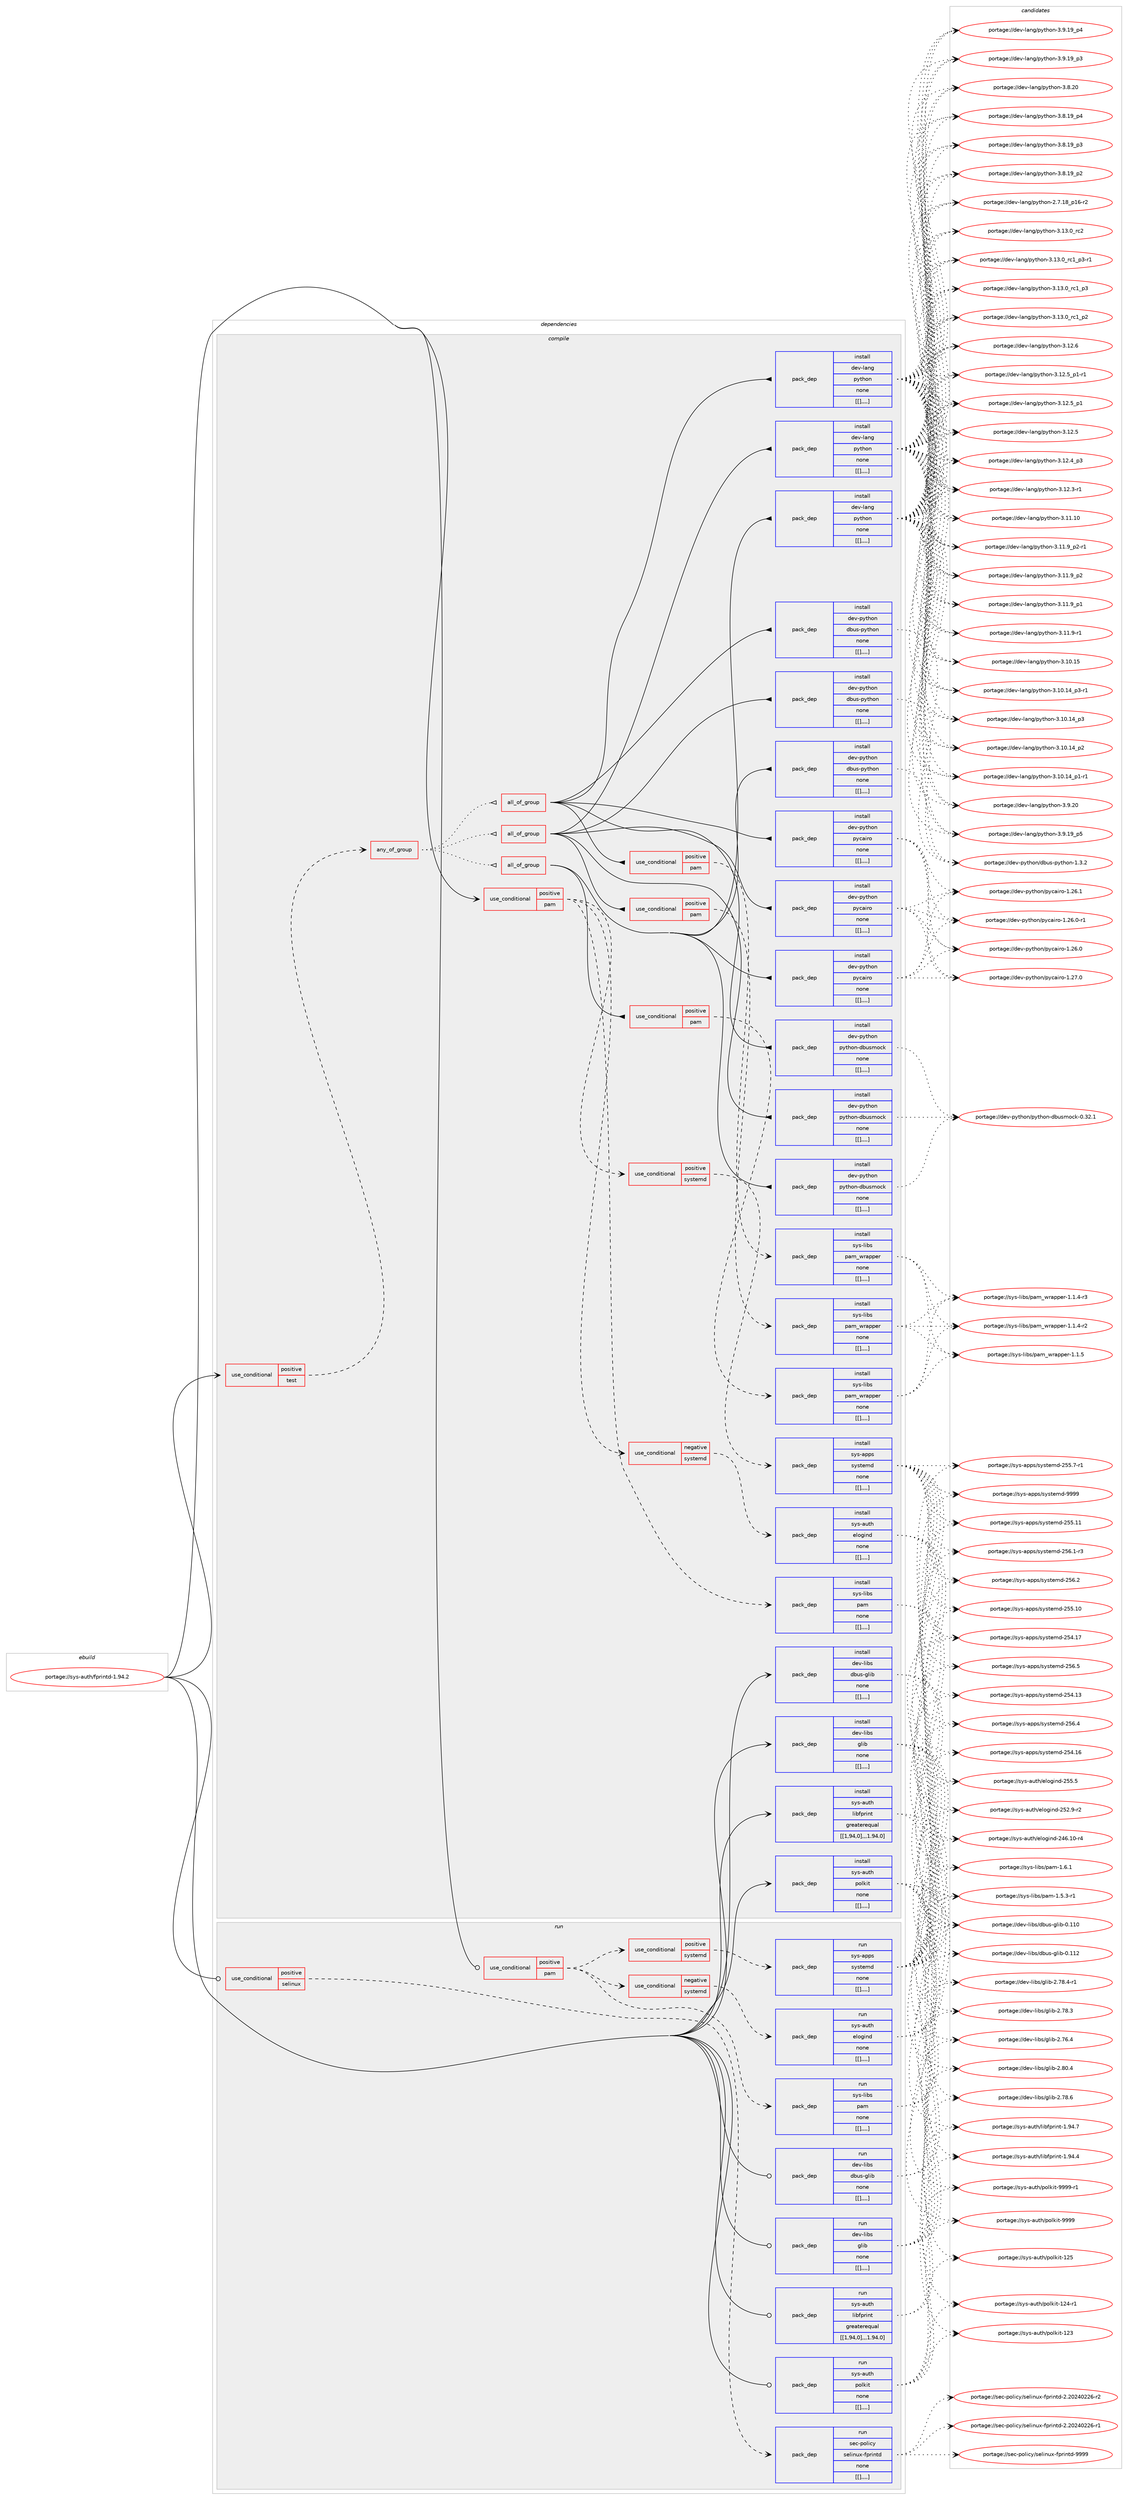 digraph prolog {

# *************
# Graph options
# *************

newrank=true;
concentrate=true;
compound=true;
graph [rankdir=LR,fontname=Helvetica,fontsize=10,ranksep=1.5];#, ranksep=2.5, nodesep=0.2];
edge  [arrowhead=vee];
node  [fontname=Helvetica,fontsize=10];

# **********
# The ebuild
# **********

subgraph cluster_leftcol {
color=gray;
label=<<i>ebuild</i>>;
id [label="portage://sys-auth/fprintd-1.94.2", color=red, width=4, href="../sys-auth/fprintd-1.94.2.svg"];
}

# ****************
# The dependencies
# ****************

subgraph cluster_midcol {
color=gray;
label=<<i>dependencies</i>>;
subgraph cluster_compile {
fillcolor="#eeeeee";
style=filled;
label=<<i>compile</i>>;
subgraph cond117378 {
dependency443445 [label=<<TABLE BORDER="0" CELLBORDER="1" CELLSPACING="0" CELLPADDING="4"><TR><TD ROWSPAN="3" CELLPADDING="10">use_conditional</TD></TR><TR><TD>positive</TD></TR><TR><TD>pam</TD></TR></TABLE>>, shape=none, color=red];
subgraph pack323003 {
dependency443446 [label=<<TABLE BORDER="0" CELLBORDER="1" CELLSPACING="0" CELLPADDING="4" WIDTH="220"><TR><TD ROWSPAN="6" CELLPADDING="30">pack_dep</TD></TR><TR><TD WIDTH="110">install</TD></TR><TR><TD>sys-libs</TD></TR><TR><TD>pam</TD></TR><TR><TD>none</TD></TR><TR><TD>[[],,,,]</TD></TR></TABLE>>, shape=none, color=blue];
}
dependency443445:e -> dependency443446:w [weight=20,style="dashed",arrowhead="vee"];
subgraph cond117379 {
dependency443447 [label=<<TABLE BORDER="0" CELLBORDER="1" CELLSPACING="0" CELLPADDING="4"><TR><TD ROWSPAN="3" CELLPADDING="10">use_conditional</TD></TR><TR><TD>positive</TD></TR><TR><TD>systemd</TD></TR></TABLE>>, shape=none, color=red];
subgraph pack323004 {
dependency443448 [label=<<TABLE BORDER="0" CELLBORDER="1" CELLSPACING="0" CELLPADDING="4" WIDTH="220"><TR><TD ROWSPAN="6" CELLPADDING="30">pack_dep</TD></TR><TR><TD WIDTH="110">install</TD></TR><TR><TD>sys-apps</TD></TR><TR><TD>systemd</TD></TR><TR><TD>none</TD></TR><TR><TD>[[],,,,]</TD></TR></TABLE>>, shape=none, color=blue];
}
dependency443447:e -> dependency443448:w [weight=20,style="dashed",arrowhead="vee"];
}
dependency443445:e -> dependency443447:w [weight=20,style="dashed",arrowhead="vee"];
subgraph cond117380 {
dependency443449 [label=<<TABLE BORDER="0" CELLBORDER="1" CELLSPACING="0" CELLPADDING="4"><TR><TD ROWSPAN="3" CELLPADDING="10">use_conditional</TD></TR><TR><TD>negative</TD></TR><TR><TD>systemd</TD></TR></TABLE>>, shape=none, color=red];
subgraph pack323005 {
dependency443450 [label=<<TABLE BORDER="0" CELLBORDER="1" CELLSPACING="0" CELLPADDING="4" WIDTH="220"><TR><TD ROWSPAN="6" CELLPADDING="30">pack_dep</TD></TR><TR><TD WIDTH="110">install</TD></TR><TR><TD>sys-auth</TD></TR><TR><TD>elogind</TD></TR><TR><TD>none</TD></TR><TR><TD>[[],,,,]</TD></TR></TABLE>>, shape=none, color=blue];
}
dependency443449:e -> dependency443450:w [weight=20,style="dashed",arrowhead="vee"];
}
dependency443445:e -> dependency443449:w [weight=20,style="dashed",arrowhead="vee"];
}
id:e -> dependency443445:w [weight=20,style="solid",arrowhead="vee"];
subgraph cond117381 {
dependency443451 [label=<<TABLE BORDER="0" CELLBORDER="1" CELLSPACING="0" CELLPADDING="4"><TR><TD ROWSPAN="3" CELLPADDING="10">use_conditional</TD></TR><TR><TD>positive</TD></TR><TR><TD>test</TD></TR></TABLE>>, shape=none, color=red];
subgraph any2862 {
dependency443452 [label=<<TABLE BORDER="0" CELLBORDER="1" CELLSPACING="0" CELLPADDING="4"><TR><TD CELLPADDING="10">any_of_group</TD></TR></TABLE>>, shape=none, color=red];subgraph all205 {
dependency443453 [label=<<TABLE BORDER="0" CELLBORDER="1" CELLSPACING="0" CELLPADDING="4"><TR><TD CELLPADDING="10">all_of_group</TD></TR></TABLE>>, shape=none, color=red];subgraph pack323006 {
dependency443454 [label=<<TABLE BORDER="0" CELLBORDER="1" CELLSPACING="0" CELLPADDING="4" WIDTH="220"><TR><TD ROWSPAN="6" CELLPADDING="30">pack_dep</TD></TR><TR><TD WIDTH="110">install</TD></TR><TR><TD>dev-lang</TD></TR><TR><TD>python</TD></TR><TR><TD>none</TD></TR><TR><TD>[[],,,,]</TD></TR></TABLE>>, shape=none, color=blue];
}
dependency443453:e -> dependency443454:w [weight=20,style="solid",arrowhead="inv"];
subgraph pack323007 {
dependency443455 [label=<<TABLE BORDER="0" CELLBORDER="1" CELLSPACING="0" CELLPADDING="4" WIDTH="220"><TR><TD ROWSPAN="6" CELLPADDING="30">pack_dep</TD></TR><TR><TD WIDTH="110">install</TD></TR><TR><TD>dev-python</TD></TR><TR><TD>python-dbusmock</TD></TR><TR><TD>none</TD></TR><TR><TD>[[],,,,]</TD></TR></TABLE>>, shape=none, color=blue];
}
dependency443453:e -> dependency443455:w [weight=20,style="solid",arrowhead="inv"];
subgraph pack323008 {
dependency443456 [label=<<TABLE BORDER="0" CELLBORDER="1" CELLSPACING="0" CELLPADDING="4" WIDTH="220"><TR><TD ROWSPAN="6" CELLPADDING="30">pack_dep</TD></TR><TR><TD WIDTH="110">install</TD></TR><TR><TD>dev-python</TD></TR><TR><TD>dbus-python</TD></TR><TR><TD>none</TD></TR><TR><TD>[[],,,,]</TD></TR></TABLE>>, shape=none, color=blue];
}
dependency443453:e -> dependency443456:w [weight=20,style="solid",arrowhead="inv"];
subgraph pack323009 {
dependency443457 [label=<<TABLE BORDER="0" CELLBORDER="1" CELLSPACING="0" CELLPADDING="4" WIDTH="220"><TR><TD ROWSPAN="6" CELLPADDING="30">pack_dep</TD></TR><TR><TD WIDTH="110">install</TD></TR><TR><TD>dev-python</TD></TR><TR><TD>pycairo</TD></TR><TR><TD>none</TD></TR><TR><TD>[[],,,,]</TD></TR></TABLE>>, shape=none, color=blue];
}
dependency443453:e -> dependency443457:w [weight=20,style="solid",arrowhead="inv"];
subgraph cond117382 {
dependency443458 [label=<<TABLE BORDER="0" CELLBORDER="1" CELLSPACING="0" CELLPADDING="4"><TR><TD ROWSPAN="3" CELLPADDING="10">use_conditional</TD></TR><TR><TD>positive</TD></TR><TR><TD>pam</TD></TR></TABLE>>, shape=none, color=red];
subgraph pack323010 {
dependency443459 [label=<<TABLE BORDER="0" CELLBORDER="1" CELLSPACING="0" CELLPADDING="4" WIDTH="220"><TR><TD ROWSPAN="6" CELLPADDING="30">pack_dep</TD></TR><TR><TD WIDTH="110">install</TD></TR><TR><TD>sys-libs</TD></TR><TR><TD>pam_wrapper</TD></TR><TR><TD>none</TD></TR><TR><TD>[[],,,,]</TD></TR></TABLE>>, shape=none, color=blue];
}
dependency443458:e -> dependency443459:w [weight=20,style="dashed",arrowhead="vee"];
}
dependency443453:e -> dependency443458:w [weight=20,style="solid",arrowhead="inv"];
}
dependency443452:e -> dependency443453:w [weight=20,style="dotted",arrowhead="oinv"];
subgraph all206 {
dependency443460 [label=<<TABLE BORDER="0" CELLBORDER="1" CELLSPACING="0" CELLPADDING="4"><TR><TD CELLPADDING="10">all_of_group</TD></TR></TABLE>>, shape=none, color=red];subgraph pack323011 {
dependency443461 [label=<<TABLE BORDER="0" CELLBORDER="1" CELLSPACING="0" CELLPADDING="4" WIDTH="220"><TR><TD ROWSPAN="6" CELLPADDING="30">pack_dep</TD></TR><TR><TD WIDTH="110">install</TD></TR><TR><TD>dev-lang</TD></TR><TR><TD>python</TD></TR><TR><TD>none</TD></TR><TR><TD>[[],,,,]</TD></TR></TABLE>>, shape=none, color=blue];
}
dependency443460:e -> dependency443461:w [weight=20,style="solid",arrowhead="inv"];
subgraph pack323012 {
dependency443462 [label=<<TABLE BORDER="0" CELLBORDER="1" CELLSPACING="0" CELLPADDING="4" WIDTH="220"><TR><TD ROWSPAN="6" CELLPADDING="30">pack_dep</TD></TR><TR><TD WIDTH="110">install</TD></TR><TR><TD>dev-python</TD></TR><TR><TD>python-dbusmock</TD></TR><TR><TD>none</TD></TR><TR><TD>[[],,,,]</TD></TR></TABLE>>, shape=none, color=blue];
}
dependency443460:e -> dependency443462:w [weight=20,style="solid",arrowhead="inv"];
subgraph pack323013 {
dependency443463 [label=<<TABLE BORDER="0" CELLBORDER="1" CELLSPACING="0" CELLPADDING="4" WIDTH="220"><TR><TD ROWSPAN="6" CELLPADDING="30">pack_dep</TD></TR><TR><TD WIDTH="110">install</TD></TR><TR><TD>dev-python</TD></TR><TR><TD>dbus-python</TD></TR><TR><TD>none</TD></TR><TR><TD>[[],,,,]</TD></TR></TABLE>>, shape=none, color=blue];
}
dependency443460:e -> dependency443463:w [weight=20,style="solid",arrowhead="inv"];
subgraph pack323014 {
dependency443464 [label=<<TABLE BORDER="0" CELLBORDER="1" CELLSPACING="0" CELLPADDING="4" WIDTH="220"><TR><TD ROWSPAN="6" CELLPADDING="30">pack_dep</TD></TR><TR><TD WIDTH="110">install</TD></TR><TR><TD>dev-python</TD></TR><TR><TD>pycairo</TD></TR><TR><TD>none</TD></TR><TR><TD>[[],,,,]</TD></TR></TABLE>>, shape=none, color=blue];
}
dependency443460:e -> dependency443464:w [weight=20,style="solid",arrowhead="inv"];
subgraph cond117383 {
dependency443465 [label=<<TABLE BORDER="0" CELLBORDER="1" CELLSPACING="0" CELLPADDING="4"><TR><TD ROWSPAN="3" CELLPADDING="10">use_conditional</TD></TR><TR><TD>positive</TD></TR><TR><TD>pam</TD></TR></TABLE>>, shape=none, color=red];
subgraph pack323015 {
dependency443466 [label=<<TABLE BORDER="0" CELLBORDER="1" CELLSPACING="0" CELLPADDING="4" WIDTH="220"><TR><TD ROWSPAN="6" CELLPADDING="30">pack_dep</TD></TR><TR><TD WIDTH="110">install</TD></TR><TR><TD>sys-libs</TD></TR><TR><TD>pam_wrapper</TD></TR><TR><TD>none</TD></TR><TR><TD>[[],,,,]</TD></TR></TABLE>>, shape=none, color=blue];
}
dependency443465:e -> dependency443466:w [weight=20,style="dashed",arrowhead="vee"];
}
dependency443460:e -> dependency443465:w [weight=20,style="solid",arrowhead="inv"];
}
dependency443452:e -> dependency443460:w [weight=20,style="dotted",arrowhead="oinv"];
subgraph all207 {
dependency443467 [label=<<TABLE BORDER="0" CELLBORDER="1" CELLSPACING="0" CELLPADDING="4"><TR><TD CELLPADDING="10">all_of_group</TD></TR></TABLE>>, shape=none, color=red];subgraph pack323016 {
dependency443468 [label=<<TABLE BORDER="0" CELLBORDER="1" CELLSPACING="0" CELLPADDING="4" WIDTH="220"><TR><TD ROWSPAN="6" CELLPADDING="30">pack_dep</TD></TR><TR><TD WIDTH="110">install</TD></TR><TR><TD>dev-lang</TD></TR><TR><TD>python</TD></TR><TR><TD>none</TD></TR><TR><TD>[[],,,,]</TD></TR></TABLE>>, shape=none, color=blue];
}
dependency443467:e -> dependency443468:w [weight=20,style="solid",arrowhead="inv"];
subgraph pack323017 {
dependency443469 [label=<<TABLE BORDER="0" CELLBORDER="1" CELLSPACING="0" CELLPADDING="4" WIDTH="220"><TR><TD ROWSPAN="6" CELLPADDING="30">pack_dep</TD></TR><TR><TD WIDTH="110">install</TD></TR><TR><TD>dev-python</TD></TR><TR><TD>python-dbusmock</TD></TR><TR><TD>none</TD></TR><TR><TD>[[],,,,]</TD></TR></TABLE>>, shape=none, color=blue];
}
dependency443467:e -> dependency443469:w [weight=20,style="solid",arrowhead="inv"];
subgraph pack323018 {
dependency443470 [label=<<TABLE BORDER="0" CELLBORDER="1" CELLSPACING="0" CELLPADDING="4" WIDTH="220"><TR><TD ROWSPAN="6" CELLPADDING="30">pack_dep</TD></TR><TR><TD WIDTH="110">install</TD></TR><TR><TD>dev-python</TD></TR><TR><TD>dbus-python</TD></TR><TR><TD>none</TD></TR><TR><TD>[[],,,,]</TD></TR></TABLE>>, shape=none, color=blue];
}
dependency443467:e -> dependency443470:w [weight=20,style="solid",arrowhead="inv"];
subgraph pack323019 {
dependency443471 [label=<<TABLE BORDER="0" CELLBORDER="1" CELLSPACING="0" CELLPADDING="4" WIDTH="220"><TR><TD ROWSPAN="6" CELLPADDING="30">pack_dep</TD></TR><TR><TD WIDTH="110">install</TD></TR><TR><TD>dev-python</TD></TR><TR><TD>pycairo</TD></TR><TR><TD>none</TD></TR><TR><TD>[[],,,,]</TD></TR></TABLE>>, shape=none, color=blue];
}
dependency443467:e -> dependency443471:w [weight=20,style="solid",arrowhead="inv"];
subgraph cond117384 {
dependency443472 [label=<<TABLE BORDER="0" CELLBORDER="1" CELLSPACING="0" CELLPADDING="4"><TR><TD ROWSPAN="3" CELLPADDING="10">use_conditional</TD></TR><TR><TD>positive</TD></TR><TR><TD>pam</TD></TR></TABLE>>, shape=none, color=red];
subgraph pack323020 {
dependency443473 [label=<<TABLE BORDER="0" CELLBORDER="1" CELLSPACING="0" CELLPADDING="4" WIDTH="220"><TR><TD ROWSPAN="6" CELLPADDING="30">pack_dep</TD></TR><TR><TD WIDTH="110">install</TD></TR><TR><TD>sys-libs</TD></TR><TR><TD>pam_wrapper</TD></TR><TR><TD>none</TD></TR><TR><TD>[[],,,,]</TD></TR></TABLE>>, shape=none, color=blue];
}
dependency443472:e -> dependency443473:w [weight=20,style="dashed",arrowhead="vee"];
}
dependency443467:e -> dependency443472:w [weight=20,style="solid",arrowhead="inv"];
}
dependency443452:e -> dependency443467:w [weight=20,style="dotted",arrowhead="oinv"];
}
dependency443451:e -> dependency443452:w [weight=20,style="dashed",arrowhead="vee"];
}
id:e -> dependency443451:w [weight=20,style="solid",arrowhead="vee"];
subgraph pack323021 {
dependency443474 [label=<<TABLE BORDER="0" CELLBORDER="1" CELLSPACING="0" CELLPADDING="4" WIDTH="220"><TR><TD ROWSPAN="6" CELLPADDING="30">pack_dep</TD></TR><TR><TD WIDTH="110">install</TD></TR><TR><TD>dev-libs</TD></TR><TR><TD>dbus-glib</TD></TR><TR><TD>none</TD></TR><TR><TD>[[],,,,]</TD></TR></TABLE>>, shape=none, color=blue];
}
id:e -> dependency443474:w [weight=20,style="solid",arrowhead="vee"];
subgraph pack323022 {
dependency443475 [label=<<TABLE BORDER="0" CELLBORDER="1" CELLSPACING="0" CELLPADDING="4" WIDTH="220"><TR><TD ROWSPAN="6" CELLPADDING="30">pack_dep</TD></TR><TR><TD WIDTH="110">install</TD></TR><TR><TD>dev-libs</TD></TR><TR><TD>glib</TD></TR><TR><TD>none</TD></TR><TR><TD>[[],,,,]</TD></TR></TABLE>>, shape=none, color=blue];
}
id:e -> dependency443475:w [weight=20,style="solid",arrowhead="vee"];
subgraph pack323023 {
dependency443476 [label=<<TABLE BORDER="0" CELLBORDER="1" CELLSPACING="0" CELLPADDING="4" WIDTH="220"><TR><TD ROWSPAN="6" CELLPADDING="30">pack_dep</TD></TR><TR><TD WIDTH="110">install</TD></TR><TR><TD>sys-auth</TD></TR><TR><TD>libfprint</TD></TR><TR><TD>greaterequal</TD></TR><TR><TD>[[1,94,0],,,1.94.0]</TD></TR></TABLE>>, shape=none, color=blue];
}
id:e -> dependency443476:w [weight=20,style="solid",arrowhead="vee"];
subgraph pack323024 {
dependency443477 [label=<<TABLE BORDER="0" CELLBORDER="1" CELLSPACING="0" CELLPADDING="4" WIDTH="220"><TR><TD ROWSPAN="6" CELLPADDING="30">pack_dep</TD></TR><TR><TD WIDTH="110">install</TD></TR><TR><TD>sys-auth</TD></TR><TR><TD>polkit</TD></TR><TR><TD>none</TD></TR><TR><TD>[[],,,,]</TD></TR></TABLE>>, shape=none, color=blue];
}
id:e -> dependency443477:w [weight=20,style="solid",arrowhead="vee"];
}
subgraph cluster_compileandrun {
fillcolor="#eeeeee";
style=filled;
label=<<i>compile and run</i>>;
}
subgraph cluster_run {
fillcolor="#eeeeee";
style=filled;
label=<<i>run</i>>;
subgraph cond117385 {
dependency443478 [label=<<TABLE BORDER="0" CELLBORDER="1" CELLSPACING="0" CELLPADDING="4"><TR><TD ROWSPAN="3" CELLPADDING="10">use_conditional</TD></TR><TR><TD>positive</TD></TR><TR><TD>pam</TD></TR></TABLE>>, shape=none, color=red];
subgraph pack323025 {
dependency443479 [label=<<TABLE BORDER="0" CELLBORDER="1" CELLSPACING="0" CELLPADDING="4" WIDTH="220"><TR><TD ROWSPAN="6" CELLPADDING="30">pack_dep</TD></TR><TR><TD WIDTH="110">run</TD></TR><TR><TD>sys-libs</TD></TR><TR><TD>pam</TD></TR><TR><TD>none</TD></TR><TR><TD>[[],,,,]</TD></TR></TABLE>>, shape=none, color=blue];
}
dependency443478:e -> dependency443479:w [weight=20,style="dashed",arrowhead="vee"];
subgraph cond117386 {
dependency443480 [label=<<TABLE BORDER="0" CELLBORDER="1" CELLSPACING="0" CELLPADDING="4"><TR><TD ROWSPAN="3" CELLPADDING="10">use_conditional</TD></TR><TR><TD>positive</TD></TR><TR><TD>systemd</TD></TR></TABLE>>, shape=none, color=red];
subgraph pack323026 {
dependency443481 [label=<<TABLE BORDER="0" CELLBORDER="1" CELLSPACING="0" CELLPADDING="4" WIDTH="220"><TR><TD ROWSPAN="6" CELLPADDING="30">pack_dep</TD></TR><TR><TD WIDTH="110">run</TD></TR><TR><TD>sys-apps</TD></TR><TR><TD>systemd</TD></TR><TR><TD>none</TD></TR><TR><TD>[[],,,,]</TD></TR></TABLE>>, shape=none, color=blue];
}
dependency443480:e -> dependency443481:w [weight=20,style="dashed",arrowhead="vee"];
}
dependency443478:e -> dependency443480:w [weight=20,style="dashed",arrowhead="vee"];
subgraph cond117387 {
dependency443482 [label=<<TABLE BORDER="0" CELLBORDER="1" CELLSPACING="0" CELLPADDING="4"><TR><TD ROWSPAN="3" CELLPADDING="10">use_conditional</TD></TR><TR><TD>negative</TD></TR><TR><TD>systemd</TD></TR></TABLE>>, shape=none, color=red];
subgraph pack323027 {
dependency443483 [label=<<TABLE BORDER="0" CELLBORDER="1" CELLSPACING="0" CELLPADDING="4" WIDTH="220"><TR><TD ROWSPAN="6" CELLPADDING="30">pack_dep</TD></TR><TR><TD WIDTH="110">run</TD></TR><TR><TD>sys-auth</TD></TR><TR><TD>elogind</TD></TR><TR><TD>none</TD></TR><TR><TD>[[],,,,]</TD></TR></TABLE>>, shape=none, color=blue];
}
dependency443482:e -> dependency443483:w [weight=20,style="dashed",arrowhead="vee"];
}
dependency443478:e -> dependency443482:w [weight=20,style="dashed",arrowhead="vee"];
}
id:e -> dependency443478:w [weight=20,style="solid",arrowhead="odot"];
subgraph cond117388 {
dependency443484 [label=<<TABLE BORDER="0" CELLBORDER="1" CELLSPACING="0" CELLPADDING="4"><TR><TD ROWSPAN="3" CELLPADDING="10">use_conditional</TD></TR><TR><TD>positive</TD></TR><TR><TD>selinux</TD></TR></TABLE>>, shape=none, color=red];
subgraph pack323028 {
dependency443485 [label=<<TABLE BORDER="0" CELLBORDER="1" CELLSPACING="0" CELLPADDING="4" WIDTH="220"><TR><TD ROWSPAN="6" CELLPADDING="30">pack_dep</TD></TR><TR><TD WIDTH="110">run</TD></TR><TR><TD>sec-policy</TD></TR><TR><TD>selinux-fprintd</TD></TR><TR><TD>none</TD></TR><TR><TD>[[],,,,]</TD></TR></TABLE>>, shape=none, color=blue];
}
dependency443484:e -> dependency443485:w [weight=20,style="dashed",arrowhead="vee"];
}
id:e -> dependency443484:w [weight=20,style="solid",arrowhead="odot"];
subgraph pack323029 {
dependency443486 [label=<<TABLE BORDER="0" CELLBORDER="1" CELLSPACING="0" CELLPADDING="4" WIDTH="220"><TR><TD ROWSPAN="6" CELLPADDING="30">pack_dep</TD></TR><TR><TD WIDTH="110">run</TD></TR><TR><TD>dev-libs</TD></TR><TR><TD>dbus-glib</TD></TR><TR><TD>none</TD></TR><TR><TD>[[],,,,]</TD></TR></TABLE>>, shape=none, color=blue];
}
id:e -> dependency443486:w [weight=20,style="solid",arrowhead="odot"];
subgraph pack323030 {
dependency443487 [label=<<TABLE BORDER="0" CELLBORDER="1" CELLSPACING="0" CELLPADDING="4" WIDTH="220"><TR><TD ROWSPAN="6" CELLPADDING="30">pack_dep</TD></TR><TR><TD WIDTH="110">run</TD></TR><TR><TD>dev-libs</TD></TR><TR><TD>glib</TD></TR><TR><TD>none</TD></TR><TR><TD>[[],,,,]</TD></TR></TABLE>>, shape=none, color=blue];
}
id:e -> dependency443487:w [weight=20,style="solid",arrowhead="odot"];
subgraph pack323031 {
dependency443488 [label=<<TABLE BORDER="0" CELLBORDER="1" CELLSPACING="0" CELLPADDING="4" WIDTH="220"><TR><TD ROWSPAN="6" CELLPADDING="30">pack_dep</TD></TR><TR><TD WIDTH="110">run</TD></TR><TR><TD>sys-auth</TD></TR><TR><TD>libfprint</TD></TR><TR><TD>greaterequal</TD></TR><TR><TD>[[1,94,0],,,1.94.0]</TD></TR></TABLE>>, shape=none, color=blue];
}
id:e -> dependency443488:w [weight=20,style="solid",arrowhead="odot"];
subgraph pack323032 {
dependency443489 [label=<<TABLE BORDER="0" CELLBORDER="1" CELLSPACING="0" CELLPADDING="4" WIDTH="220"><TR><TD ROWSPAN="6" CELLPADDING="30">pack_dep</TD></TR><TR><TD WIDTH="110">run</TD></TR><TR><TD>sys-auth</TD></TR><TR><TD>polkit</TD></TR><TR><TD>none</TD></TR><TR><TD>[[],,,,]</TD></TR></TABLE>>, shape=none, color=blue];
}
id:e -> dependency443489:w [weight=20,style="solid",arrowhead="odot"];
}
}

# **************
# The candidates
# **************

subgraph cluster_choices {
rank=same;
color=gray;
label=<<i>candidates</i>>;

subgraph choice323003 {
color=black;
nodesep=1;
choice11512111545108105981154711297109454946544649 [label="portage://sys-libs/pam-1.6.1", color=red, width=4,href="../sys-libs/pam-1.6.1.svg"];
choice115121115451081059811547112971094549465346514511449 [label="portage://sys-libs/pam-1.5.3-r1", color=red, width=4,href="../sys-libs/pam-1.5.3-r1.svg"];
dependency443446:e -> choice11512111545108105981154711297109454946544649:w [style=dotted,weight="100"];
dependency443446:e -> choice115121115451081059811547112971094549465346514511449:w [style=dotted,weight="100"];
}
subgraph choice323004 {
color=black;
nodesep=1;
choice1151211154597112112115471151211151161011091004557575757 [label="portage://sys-apps/systemd-9999", color=red, width=4,href="../sys-apps/systemd-9999.svg"];
choice115121115459711211211547115121115116101109100455053544653 [label="portage://sys-apps/systemd-256.5", color=red, width=4,href="../sys-apps/systemd-256.5.svg"];
choice115121115459711211211547115121115116101109100455053544652 [label="portage://sys-apps/systemd-256.4", color=red, width=4,href="../sys-apps/systemd-256.4.svg"];
choice115121115459711211211547115121115116101109100455053544650 [label="portage://sys-apps/systemd-256.2", color=red, width=4,href="../sys-apps/systemd-256.2.svg"];
choice1151211154597112112115471151211151161011091004550535446494511451 [label="portage://sys-apps/systemd-256.1-r3", color=red, width=4,href="../sys-apps/systemd-256.1-r3.svg"];
choice11512111545971121121154711512111511610110910045505353464949 [label="portage://sys-apps/systemd-255.11", color=red, width=4,href="../sys-apps/systemd-255.11.svg"];
choice11512111545971121121154711512111511610110910045505353464948 [label="portage://sys-apps/systemd-255.10", color=red, width=4,href="../sys-apps/systemd-255.10.svg"];
choice1151211154597112112115471151211151161011091004550535346554511449 [label="portage://sys-apps/systemd-255.7-r1", color=red, width=4,href="../sys-apps/systemd-255.7-r1.svg"];
choice11512111545971121121154711512111511610110910045505352464955 [label="portage://sys-apps/systemd-254.17", color=red, width=4,href="../sys-apps/systemd-254.17.svg"];
choice11512111545971121121154711512111511610110910045505352464954 [label="portage://sys-apps/systemd-254.16", color=red, width=4,href="../sys-apps/systemd-254.16.svg"];
choice11512111545971121121154711512111511610110910045505352464951 [label="portage://sys-apps/systemd-254.13", color=red, width=4,href="../sys-apps/systemd-254.13.svg"];
dependency443448:e -> choice1151211154597112112115471151211151161011091004557575757:w [style=dotted,weight="100"];
dependency443448:e -> choice115121115459711211211547115121115116101109100455053544653:w [style=dotted,weight="100"];
dependency443448:e -> choice115121115459711211211547115121115116101109100455053544652:w [style=dotted,weight="100"];
dependency443448:e -> choice115121115459711211211547115121115116101109100455053544650:w [style=dotted,weight="100"];
dependency443448:e -> choice1151211154597112112115471151211151161011091004550535446494511451:w [style=dotted,weight="100"];
dependency443448:e -> choice11512111545971121121154711512111511610110910045505353464949:w [style=dotted,weight="100"];
dependency443448:e -> choice11512111545971121121154711512111511610110910045505353464948:w [style=dotted,weight="100"];
dependency443448:e -> choice1151211154597112112115471151211151161011091004550535346554511449:w [style=dotted,weight="100"];
dependency443448:e -> choice11512111545971121121154711512111511610110910045505352464955:w [style=dotted,weight="100"];
dependency443448:e -> choice11512111545971121121154711512111511610110910045505352464954:w [style=dotted,weight="100"];
dependency443448:e -> choice11512111545971121121154711512111511610110910045505352464951:w [style=dotted,weight="100"];
}
subgraph choice323005 {
color=black;
nodesep=1;
choice115121115459711711610447101108111103105110100455053534653 [label="portage://sys-auth/elogind-255.5", color=red, width=4,href="../sys-auth/elogind-255.5.svg"];
choice1151211154597117116104471011081111031051101004550535046574511450 [label="portage://sys-auth/elogind-252.9-r2", color=red, width=4,href="../sys-auth/elogind-252.9-r2.svg"];
choice115121115459711711610447101108111103105110100455052544649484511452 [label="portage://sys-auth/elogind-246.10-r4", color=red, width=4,href="../sys-auth/elogind-246.10-r4.svg"];
dependency443450:e -> choice115121115459711711610447101108111103105110100455053534653:w [style=dotted,weight="100"];
dependency443450:e -> choice1151211154597117116104471011081111031051101004550535046574511450:w [style=dotted,weight="100"];
dependency443450:e -> choice115121115459711711610447101108111103105110100455052544649484511452:w [style=dotted,weight="100"];
}
subgraph choice323006 {
color=black;
nodesep=1;
choice10010111845108971101034711212111610411111045514649514648951149950 [label="portage://dev-lang/python-3.13.0_rc2", color=red, width=4,href="../dev-lang/python-3.13.0_rc2.svg"];
choice1001011184510897110103471121211161041111104551464951464895114994995112514511449 [label="portage://dev-lang/python-3.13.0_rc1_p3-r1", color=red, width=4,href="../dev-lang/python-3.13.0_rc1_p3-r1.svg"];
choice100101118451089711010347112121116104111110455146495146489511499499511251 [label="portage://dev-lang/python-3.13.0_rc1_p3", color=red, width=4,href="../dev-lang/python-3.13.0_rc1_p3.svg"];
choice100101118451089711010347112121116104111110455146495146489511499499511250 [label="portage://dev-lang/python-3.13.0_rc1_p2", color=red, width=4,href="../dev-lang/python-3.13.0_rc1_p2.svg"];
choice10010111845108971101034711212111610411111045514649504654 [label="portage://dev-lang/python-3.12.6", color=red, width=4,href="../dev-lang/python-3.12.6.svg"];
choice1001011184510897110103471121211161041111104551464950465395112494511449 [label="portage://dev-lang/python-3.12.5_p1-r1", color=red, width=4,href="../dev-lang/python-3.12.5_p1-r1.svg"];
choice100101118451089711010347112121116104111110455146495046539511249 [label="portage://dev-lang/python-3.12.5_p1", color=red, width=4,href="../dev-lang/python-3.12.5_p1.svg"];
choice10010111845108971101034711212111610411111045514649504653 [label="portage://dev-lang/python-3.12.5", color=red, width=4,href="../dev-lang/python-3.12.5.svg"];
choice100101118451089711010347112121116104111110455146495046529511251 [label="portage://dev-lang/python-3.12.4_p3", color=red, width=4,href="../dev-lang/python-3.12.4_p3.svg"];
choice100101118451089711010347112121116104111110455146495046514511449 [label="portage://dev-lang/python-3.12.3-r1", color=red, width=4,href="../dev-lang/python-3.12.3-r1.svg"];
choice1001011184510897110103471121211161041111104551464949464948 [label="portage://dev-lang/python-3.11.10", color=red, width=4,href="../dev-lang/python-3.11.10.svg"];
choice1001011184510897110103471121211161041111104551464949465795112504511449 [label="portage://dev-lang/python-3.11.9_p2-r1", color=red, width=4,href="../dev-lang/python-3.11.9_p2-r1.svg"];
choice100101118451089711010347112121116104111110455146494946579511250 [label="portage://dev-lang/python-3.11.9_p2", color=red, width=4,href="../dev-lang/python-3.11.9_p2.svg"];
choice100101118451089711010347112121116104111110455146494946579511249 [label="portage://dev-lang/python-3.11.9_p1", color=red, width=4,href="../dev-lang/python-3.11.9_p1.svg"];
choice100101118451089711010347112121116104111110455146494946574511449 [label="portage://dev-lang/python-3.11.9-r1", color=red, width=4,href="../dev-lang/python-3.11.9-r1.svg"];
choice1001011184510897110103471121211161041111104551464948464953 [label="portage://dev-lang/python-3.10.15", color=red, width=4,href="../dev-lang/python-3.10.15.svg"];
choice100101118451089711010347112121116104111110455146494846495295112514511449 [label="portage://dev-lang/python-3.10.14_p3-r1", color=red, width=4,href="../dev-lang/python-3.10.14_p3-r1.svg"];
choice10010111845108971101034711212111610411111045514649484649529511251 [label="portage://dev-lang/python-3.10.14_p3", color=red, width=4,href="../dev-lang/python-3.10.14_p3.svg"];
choice10010111845108971101034711212111610411111045514649484649529511250 [label="portage://dev-lang/python-3.10.14_p2", color=red, width=4,href="../dev-lang/python-3.10.14_p2.svg"];
choice100101118451089711010347112121116104111110455146494846495295112494511449 [label="portage://dev-lang/python-3.10.14_p1-r1", color=red, width=4,href="../dev-lang/python-3.10.14_p1-r1.svg"];
choice10010111845108971101034711212111610411111045514657465048 [label="portage://dev-lang/python-3.9.20", color=red, width=4,href="../dev-lang/python-3.9.20.svg"];
choice100101118451089711010347112121116104111110455146574649579511253 [label="portage://dev-lang/python-3.9.19_p5", color=red, width=4,href="../dev-lang/python-3.9.19_p5.svg"];
choice100101118451089711010347112121116104111110455146574649579511252 [label="portage://dev-lang/python-3.9.19_p4", color=red, width=4,href="../dev-lang/python-3.9.19_p4.svg"];
choice100101118451089711010347112121116104111110455146574649579511251 [label="portage://dev-lang/python-3.9.19_p3", color=red, width=4,href="../dev-lang/python-3.9.19_p3.svg"];
choice10010111845108971101034711212111610411111045514656465048 [label="portage://dev-lang/python-3.8.20", color=red, width=4,href="../dev-lang/python-3.8.20.svg"];
choice100101118451089711010347112121116104111110455146564649579511252 [label="portage://dev-lang/python-3.8.19_p4", color=red, width=4,href="../dev-lang/python-3.8.19_p4.svg"];
choice100101118451089711010347112121116104111110455146564649579511251 [label="portage://dev-lang/python-3.8.19_p3", color=red, width=4,href="../dev-lang/python-3.8.19_p3.svg"];
choice100101118451089711010347112121116104111110455146564649579511250 [label="portage://dev-lang/python-3.8.19_p2", color=red, width=4,href="../dev-lang/python-3.8.19_p2.svg"];
choice100101118451089711010347112121116104111110455046554649569511249544511450 [label="portage://dev-lang/python-2.7.18_p16-r2", color=red, width=4,href="../dev-lang/python-2.7.18_p16-r2.svg"];
dependency443454:e -> choice10010111845108971101034711212111610411111045514649514648951149950:w [style=dotted,weight="100"];
dependency443454:e -> choice1001011184510897110103471121211161041111104551464951464895114994995112514511449:w [style=dotted,weight="100"];
dependency443454:e -> choice100101118451089711010347112121116104111110455146495146489511499499511251:w [style=dotted,weight="100"];
dependency443454:e -> choice100101118451089711010347112121116104111110455146495146489511499499511250:w [style=dotted,weight="100"];
dependency443454:e -> choice10010111845108971101034711212111610411111045514649504654:w [style=dotted,weight="100"];
dependency443454:e -> choice1001011184510897110103471121211161041111104551464950465395112494511449:w [style=dotted,weight="100"];
dependency443454:e -> choice100101118451089711010347112121116104111110455146495046539511249:w [style=dotted,weight="100"];
dependency443454:e -> choice10010111845108971101034711212111610411111045514649504653:w [style=dotted,weight="100"];
dependency443454:e -> choice100101118451089711010347112121116104111110455146495046529511251:w [style=dotted,weight="100"];
dependency443454:e -> choice100101118451089711010347112121116104111110455146495046514511449:w [style=dotted,weight="100"];
dependency443454:e -> choice1001011184510897110103471121211161041111104551464949464948:w [style=dotted,weight="100"];
dependency443454:e -> choice1001011184510897110103471121211161041111104551464949465795112504511449:w [style=dotted,weight="100"];
dependency443454:e -> choice100101118451089711010347112121116104111110455146494946579511250:w [style=dotted,weight="100"];
dependency443454:e -> choice100101118451089711010347112121116104111110455146494946579511249:w [style=dotted,weight="100"];
dependency443454:e -> choice100101118451089711010347112121116104111110455146494946574511449:w [style=dotted,weight="100"];
dependency443454:e -> choice1001011184510897110103471121211161041111104551464948464953:w [style=dotted,weight="100"];
dependency443454:e -> choice100101118451089711010347112121116104111110455146494846495295112514511449:w [style=dotted,weight="100"];
dependency443454:e -> choice10010111845108971101034711212111610411111045514649484649529511251:w [style=dotted,weight="100"];
dependency443454:e -> choice10010111845108971101034711212111610411111045514649484649529511250:w [style=dotted,weight="100"];
dependency443454:e -> choice100101118451089711010347112121116104111110455146494846495295112494511449:w [style=dotted,weight="100"];
dependency443454:e -> choice10010111845108971101034711212111610411111045514657465048:w [style=dotted,weight="100"];
dependency443454:e -> choice100101118451089711010347112121116104111110455146574649579511253:w [style=dotted,weight="100"];
dependency443454:e -> choice100101118451089711010347112121116104111110455146574649579511252:w [style=dotted,weight="100"];
dependency443454:e -> choice100101118451089711010347112121116104111110455146574649579511251:w [style=dotted,weight="100"];
dependency443454:e -> choice10010111845108971101034711212111610411111045514656465048:w [style=dotted,weight="100"];
dependency443454:e -> choice100101118451089711010347112121116104111110455146564649579511252:w [style=dotted,weight="100"];
dependency443454:e -> choice100101118451089711010347112121116104111110455146564649579511251:w [style=dotted,weight="100"];
dependency443454:e -> choice100101118451089711010347112121116104111110455146564649579511250:w [style=dotted,weight="100"];
dependency443454:e -> choice100101118451089711010347112121116104111110455046554649569511249544511450:w [style=dotted,weight="100"];
}
subgraph choice323007 {
color=black;
nodesep=1;
choice100101118451121211161041111104711212111610411111045100981171151091119910745484651504649 [label="portage://dev-python/python-dbusmock-0.32.1", color=red, width=4,href="../dev-python/python-dbusmock-0.32.1.svg"];
dependency443455:e -> choice100101118451121211161041111104711212111610411111045100981171151091119910745484651504649:w [style=dotted,weight="100"];
}
subgraph choice323008 {
color=black;
nodesep=1;
choice10010111845112121116104111110471009811711545112121116104111110454946514650 [label="portage://dev-python/dbus-python-1.3.2", color=red, width=4,href="../dev-python/dbus-python-1.3.2.svg"];
dependency443456:e -> choice10010111845112121116104111110471009811711545112121116104111110454946514650:w [style=dotted,weight="100"];
}
subgraph choice323009 {
color=black;
nodesep=1;
choice1001011184511212111610411111047112121999710511411145494650554648 [label="portage://dev-python/pycairo-1.27.0", color=red, width=4,href="../dev-python/pycairo-1.27.0.svg"];
choice1001011184511212111610411111047112121999710511411145494650544649 [label="portage://dev-python/pycairo-1.26.1", color=red, width=4,href="../dev-python/pycairo-1.26.1.svg"];
choice10010111845112121116104111110471121219997105114111454946505446484511449 [label="portage://dev-python/pycairo-1.26.0-r1", color=red, width=4,href="../dev-python/pycairo-1.26.0-r1.svg"];
choice1001011184511212111610411111047112121999710511411145494650544648 [label="portage://dev-python/pycairo-1.26.0", color=red, width=4,href="../dev-python/pycairo-1.26.0.svg"];
dependency443457:e -> choice1001011184511212111610411111047112121999710511411145494650554648:w [style=dotted,weight="100"];
dependency443457:e -> choice1001011184511212111610411111047112121999710511411145494650544649:w [style=dotted,weight="100"];
dependency443457:e -> choice10010111845112121116104111110471121219997105114111454946505446484511449:w [style=dotted,weight="100"];
dependency443457:e -> choice1001011184511212111610411111047112121999710511411145494650544648:w [style=dotted,weight="100"];
}
subgraph choice323010 {
color=black;
nodesep=1;
choice115121115451081059811547112971099511911497112112101114454946494653 [label="portage://sys-libs/pam_wrapper-1.1.5", color=red, width=4,href="../sys-libs/pam_wrapper-1.1.5.svg"];
choice1151211154510810598115471129710995119114971121121011144549464946524511451 [label="portage://sys-libs/pam_wrapper-1.1.4-r3", color=red, width=4,href="../sys-libs/pam_wrapper-1.1.4-r3.svg"];
choice1151211154510810598115471129710995119114971121121011144549464946524511450 [label="portage://sys-libs/pam_wrapper-1.1.4-r2", color=red, width=4,href="../sys-libs/pam_wrapper-1.1.4-r2.svg"];
dependency443459:e -> choice115121115451081059811547112971099511911497112112101114454946494653:w [style=dotted,weight="100"];
dependency443459:e -> choice1151211154510810598115471129710995119114971121121011144549464946524511451:w [style=dotted,weight="100"];
dependency443459:e -> choice1151211154510810598115471129710995119114971121121011144549464946524511450:w [style=dotted,weight="100"];
}
subgraph choice323011 {
color=black;
nodesep=1;
choice10010111845108971101034711212111610411111045514649514648951149950 [label="portage://dev-lang/python-3.13.0_rc2", color=red, width=4,href="../dev-lang/python-3.13.0_rc2.svg"];
choice1001011184510897110103471121211161041111104551464951464895114994995112514511449 [label="portage://dev-lang/python-3.13.0_rc1_p3-r1", color=red, width=4,href="../dev-lang/python-3.13.0_rc1_p3-r1.svg"];
choice100101118451089711010347112121116104111110455146495146489511499499511251 [label="portage://dev-lang/python-3.13.0_rc1_p3", color=red, width=4,href="../dev-lang/python-3.13.0_rc1_p3.svg"];
choice100101118451089711010347112121116104111110455146495146489511499499511250 [label="portage://dev-lang/python-3.13.0_rc1_p2", color=red, width=4,href="../dev-lang/python-3.13.0_rc1_p2.svg"];
choice10010111845108971101034711212111610411111045514649504654 [label="portage://dev-lang/python-3.12.6", color=red, width=4,href="../dev-lang/python-3.12.6.svg"];
choice1001011184510897110103471121211161041111104551464950465395112494511449 [label="portage://dev-lang/python-3.12.5_p1-r1", color=red, width=4,href="../dev-lang/python-3.12.5_p1-r1.svg"];
choice100101118451089711010347112121116104111110455146495046539511249 [label="portage://dev-lang/python-3.12.5_p1", color=red, width=4,href="../dev-lang/python-3.12.5_p1.svg"];
choice10010111845108971101034711212111610411111045514649504653 [label="portage://dev-lang/python-3.12.5", color=red, width=4,href="../dev-lang/python-3.12.5.svg"];
choice100101118451089711010347112121116104111110455146495046529511251 [label="portage://dev-lang/python-3.12.4_p3", color=red, width=4,href="../dev-lang/python-3.12.4_p3.svg"];
choice100101118451089711010347112121116104111110455146495046514511449 [label="portage://dev-lang/python-3.12.3-r1", color=red, width=4,href="../dev-lang/python-3.12.3-r1.svg"];
choice1001011184510897110103471121211161041111104551464949464948 [label="portage://dev-lang/python-3.11.10", color=red, width=4,href="../dev-lang/python-3.11.10.svg"];
choice1001011184510897110103471121211161041111104551464949465795112504511449 [label="portage://dev-lang/python-3.11.9_p2-r1", color=red, width=4,href="../dev-lang/python-3.11.9_p2-r1.svg"];
choice100101118451089711010347112121116104111110455146494946579511250 [label="portage://dev-lang/python-3.11.9_p2", color=red, width=4,href="../dev-lang/python-3.11.9_p2.svg"];
choice100101118451089711010347112121116104111110455146494946579511249 [label="portage://dev-lang/python-3.11.9_p1", color=red, width=4,href="../dev-lang/python-3.11.9_p1.svg"];
choice100101118451089711010347112121116104111110455146494946574511449 [label="portage://dev-lang/python-3.11.9-r1", color=red, width=4,href="../dev-lang/python-3.11.9-r1.svg"];
choice1001011184510897110103471121211161041111104551464948464953 [label="portage://dev-lang/python-3.10.15", color=red, width=4,href="../dev-lang/python-3.10.15.svg"];
choice100101118451089711010347112121116104111110455146494846495295112514511449 [label="portage://dev-lang/python-3.10.14_p3-r1", color=red, width=4,href="../dev-lang/python-3.10.14_p3-r1.svg"];
choice10010111845108971101034711212111610411111045514649484649529511251 [label="portage://dev-lang/python-3.10.14_p3", color=red, width=4,href="../dev-lang/python-3.10.14_p3.svg"];
choice10010111845108971101034711212111610411111045514649484649529511250 [label="portage://dev-lang/python-3.10.14_p2", color=red, width=4,href="../dev-lang/python-3.10.14_p2.svg"];
choice100101118451089711010347112121116104111110455146494846495295112494511449 [label="portage://dev-lang/python-3.10.14_p1-r1", color=red, width=4,href="../dev-lang/python-3.10.14_p1-r1.svg"];
choice10010111845108971101034711212111610411111045514657465048 [label="portage://dev-lang/python-3.9.20", color=red, width=4,href="../dev-lang/python-3.9.20.svg"];
choice100101118451089711010347112121116104111110455146574649579511253 [label="portage://dev-lang/python-3.9.19_p5", color=red, width=4,href="../dev-lang/python-3.9.19_p5.svg"];
choice100101118451089711010347112121116104111110455146574649579511252 [label="portage://dev-lang/python-3.9.19_p4", color=red, width=4,href="../dev-lang/python-3.9.19_p4.svg"];
choice100101118451089711010347112121116104111110455146574649579511251 [label="portage://dev-lang/python-3.9.19_p3", color=red, width=4,href="../dev-lang/python-3.9.19_p3.svg"];
choice10010111845108971101034711212111610411111045514656465048 [label="portage://dev-lang/python-3.8.20", color=red, width=4,href="../dev-lang/python-3.8.20.svg"];
choice100101118451089711010347112121116104111110455146564649579511252 [label="portage://dev-lang/python-3.8.19_p4", color=red, width=4,href="../dev-lang/python-3.8.19_p4.svg"];
choice100101118451089711010347112121116104111110455146564649579511251 [label="portage://dev-lang/python-3.8.19_p3", color=red, width=4,href="../dev-lang/python-3.8.19_p3.svg"];
choice100101118451089711010347112121116104111110455146564649579511250 [label="portage://dev-lang/python-3.8.19_p2", color=red, width=4,href="../dev-lang/python-3.8.19_p2.svg"];
choice100101118451089711010347112121116104111110455046554649569511249544511450 [label="portage://dev-lang/python-2.7.18_p16-r2", color=red, width=4,href="../dev-lang/python-2.7.18_p16-r2.svg"];
dependency443461:e -> choice10010111845108971101034711212111610411111045514649514648951149950:w [style=dotted,weight="100"];
dependency443461:e -> choice1001011184510897110103471121211161041111104551464951464895114994995112514511449:w [style=dotted,weight="100"];
dependency443461:e -> choice100101118451089711010347112121116104111110455146495146489511499499511251:w [style=dotted,weight="100"];
dependency443461:e -> choice100101118451089711010347112121116104111110455146495146489511499499511250:w [style=dotted,weight="100"];
dependency443461:e -> choice10010111845108971101034711212111610411111045514649504654:w [style=dotted,weight="100"];
dependency443461:e -> choice1001011184510897110103471121211161041111104551464950465395112494511449:w [style=dotted,weight="100"];
dependency443461:e -> choice100101118451089711010347112121116104111110455146495046539511249:w [style=dotted,weight="100"];
dependency443461:e -> choice10010111845108971101034711212111610411111045514649504653:w [style=dotted,weight="100"];
dependency443461:e -> choice100101118451089711010347112121116104111110455146495046529511251:w [style=dotted,weight="100"];
dependency443461:e -> choice100101118451089711010347112121116104111110455146495046514511449:w [style=dotted,weight="100"];
dependency443461:e -> choice1001011184510897110103471121211161041111104551464949464948:w [style=dotted,weight="100"];
dependency443461:e -> choice1001011184510897110103471121211161041111104551464949465795112504511449:w [style=dotted,weight="100"];
dependency443461:e -> choice100101118451089711010347112121116104111110455146494946579511250:w [style=dotted,weight="100"];
dependency443461:e -> choice100101118451089711010347112121116104111110455146494946579511249:w [style=dotted,weight="100"];
dependency443461:e -> choice100101118451089711010347112121116104111110455146494946574511449:w [style=dotted,weight="100"];
dependency443461:e -> choice1001011184510897110103471121211161041111104551464948464953:w [style=dotted,weight="100"];
dependency443461:e -> choice100101118451089711010347112121116104111110455146494846495295112514511449:w [style=dotted,weight="100"];
dependency443461:e -> choice10010111845108971101034711212111610411111045514649484649529511251:w [style=dotted,weight="100"];
dependency443461:e -> choice10010111845108971101034711212111610411111045514649484649529511250:w [style=dotted,weight="100"];
dependency443461:e -> choice100101118451089711010347112121116104111110455146494846495295112494511449:w [style=dotted,weight="100"];
dependency443461:e -> choice10010111845108971101034711212111610411111045514657465048:w [style=dotted,weight="100"];
dependency443461:e -> choice100101118451089711010347112121116104111110455146574649579511253:w [style=dotted,weight="100"];
dependency443461:e -> choice100101118451089711010347112121116104111110455146574649579511252:w [style=dotted,weight="100"];
dependency443461:e -> choice100101118451089711010347112121116104111110455146574649579511251:w [style=dotted,weight="100"];
dependency443461:e -> choice10010111845108971101034711212111610411111045514656465048:w [style=dotted,weight="100"];
dependency443461:e -> choice100101118451089711010347112121116104111110455146564649579511252:w [style=dotted,weight="100"];
dependency443461:e -> choice100101118451089711010347112121116104111110455146564649579511251:w [style=dotted,weight="100"];
dependency443461:e -> choice100101118451089711010347112121116104111110455146564649579511250:w [style=dotted,weight="100"];
dependency443461:e -> choice100101118451089711010347112121116104111110455046554649569511249544511450:w [style=dotted,weight="100"];
}
subgraph choice323012 {
color=black;
nodesep=1;
choice100101118451121211161041111104711212111610411111045100981171151091119910745484651504649 [label="portage://dev-python/python-dbusmock-0.32.1", color=red, width=4,href="../dev-python/python-dbusmock-0.32.1.svg"];
dependency443462:e -> choice100101118451121211161041111104711212111610411111045100981171151091119910745484651504649:w [style=dotted,weight="100"];
}
subgraph choice323013 {
color=black;
nodesep=1;
choice10010111845112121116104111110471009811711545112121116104111110454946514650 [label="portage://dev-python/dbus-python-1.3.2", color=red, width=4,href="../dev-python/dbus-python-1.3.2.svg"];
dependency443463:e -> choice10010111845112121116104111110471009811711545112121116104111110454946514650:w [style=dotted,weight="100"];
}
subgraph choice323014 {
color=black;
nodesep=1;
choice1001011184511212111610411111047112121999710511411145494650554648 [label="portage://dev-python/pycairo-1.27.0", color=red, width=4,href="../dev-python/pycairo-1.27.0.svg"];
choice1001011184511212111610411111047112121999710511411145494650544649 [label="portage://dev-python/pycairo-1.26.1", color=red, width=4,href="../dev-python/pycairo-1.26.1.svg"];
choice10010111845112121116104111110471121219997105114111454946505446484511449 [label="portage://dev-python/pycairo-1.26.0-r1", color=red, width=4,href="../dev-python/pycairo-1.26.0-r1.svg"];
choice1001011184511212111610411111047112121999710511411145494650544648 [label="portage://dev-python/pycairo-1.26.0", color=red, width=4,href="../dev-python/pycairo-1.26.0.svg"];
dependency443464:e -> choice1001011184511212111610411111047112121999710511411145494650554648:w [style=dotted,weight="100"];
dependency443464:e -> choice1001011184511212111610411111047112121999710511411145494650544649:w [style=dotted,weight="100"];
dependency443464:e -> choice10010111845112121116104111110471121219997105114111454946505446484511449:w [style=dotted,weight="100"];
dependency443464:e -> choice1001011184511212111610411111047112121999710511411145494650544648:w [style=dotted,weight="100"];
}
subgraph choice323015 {
color=black;
nodesep=1;
choice115121115451081059811547112971099511911497112112101114454946494653 [label="portage://sys-libs/pam_wrapper-1.1.5", color=red, width=4,href="../sys-libs/pam_wrapper-1.1.5.svg"];
choice1151211154510810598115471129710995119114971121121011144549464946524511451 [label="portage://sys-libs/pam_wrapper-1.1.4-r3", color=red, width=4,href="../sys-libs/pam_wrapper-1.1.4-r3.svg"];
choice1151211154510810598115471129710995119114971121121011144549464946524511450 [label="portage://sys-libs/pam_wrapper-1.1.4-r2", color=red, width=4,href="../sys-libs/pam_wrapper-1.1.4-r2.svg"];
dependency443466:e -> choice115121115451081059811547112971099511911497112112101114454946494653:w [style=dotted,weight="100"];
dependency443466:e -> choice1151211154510810598115471129710995119114971121121011144549464946524511451:w [style=dotted,weight="100"];
dependency443466:e -> choice1151211154510810598115471129710995119114971121121011144549464946524511450:w [style=dotted,weight="100"];
}
subgraph choice323016 {
color=black;
nodesep=1;
choice10010111845108971101034711212111610411111045514649514648951149950 [label="portage://dev-lang/python-3.13.0_rc2", color=red, width=4,href="../dev-lang/python-3.13.0_rc2.svg"];
choice1001011184510897110103471121211161041111104551464951464895114994995112514511449 [label="portage://dev-lang/python-3.13.0_rc1_p3-r1", color=red, width=4,href="../dev-lang/python-3.13.0_rc1_p3-r1.svg"];
choice100101118451089711010347112121116104111110455146495146489511499499511251 [label="portage://dev-lang/python-3.13.0_rc1_p3", color=red, width=4,href="../dev-lang/python-3.13.0_rc1_p3.svg"];
choice100101118451089711010347112121116104111110455146495146489511499499511250 [label="portage://dev-lang/python-3.13.0_rc1_p2", color=red, width=4,href="../dev-lang/python-3.13.0_rc1_p2.svg"];
choice10010111845108971101034711212111610411111045514649504654 [label="portage://dev-lang/python-3.12.6", color=red, width=4,href="../dev-lang/python-3.12.6.svg"];
choice1001011184510897110103471121211161041111104551464950465395112494511449 [label="portage://dev-lang/python-3.12.5_p1-r1", color=red, width=4,href="../dev-lang/python-3.12.5_p1-r1.svg"];
choice100101118451089711010347112121116104111110455146495046539511249 [label="portage://dev-lang/python-3.12.5_p1", color=red, width=4,href="../dev-lang/python-3.12.5_p1.svg"];
choice10010111845108971101034711212111610411111045514649504653 [label="portage://dev-lang/python-3.12.5", color=red, width=4,href="../dev-lang/python-3.12.5.svg"];
choice100101118451089711010347112121116104111110455146495046529511251 [label="portage://dev-lang/python-3.12.4_p3", color=red, width=4,href="../dev-lang/python-3.12.4_p3.svg"];
choice100101118451089711010347112121116104111110455146495046514511449 [label="portage://dev-lang/python-3.12.3-r1", color=red, width=4,href="../dev-lang/python-3.12.3-r1.svg"];
choice1001011184510897110103471121211161041111104551464949464948 [label="portage://dev-lang/python-3.11.10", color=red, width=4,href="../dev-lang/python-3.11.10.svg"];
choice1001011184510897110103471121211161041111104551464949465795112504511449 [label="portage://dev-lang/python-3.11.9_p2-r1", color=red, width=4,href="../dev-lang/python-3.11.9_p2-r1.svg"];
choice100101118451089711010347112121116104111110455146494946579511250 [label="portage://dev-lang/python-3.11.9_p2", color=red, width=4,href="../dev-lang/python-3.11.9_p2.svg"];
choice100101118451089711010347112121116104111110455146494946579511249 [label="portage://dev-lang/python-3.11.9_p1", color=red, width=4,href="../dev-lang/python-3.11.9_p1.svg"];
choice100101118451089711010347112121116104111110455146494946574511449 [label="portage://dev-lang/python-3.11.9-r1", color=red, width=4,href="../dev-lang/python-3.11.9-r1.svg"];
choice1001011184510897110103471121211161041111104551464948464953 [label="portage://dev-lang/python-3.10.15", color=red, width=4,href="../dev-lang/python-3.10.15.svg"];
choice100101118451089711010347112121116104111110455146494846495295112514511449 [label="portage://dev-lang/python-3.10.14_p3-r1", color=red, width=4,href="../dev-lang/python-3.10.14_p3-r1.svg"];
choice10010111845108971101034711212111610411111045514649484649529511251 [label="portage://dev-lang/python-3.10.14_p3", color=red, width=4,href="../dev-lang/python-3.10.14_p3.svg"];
choice10010111845108971101034711212111610411111045514649484649529511250 [label="portage://dev-lang/python-3.10.14_p2", color=red, width=4,href="../dev-lang/python-3.10.14_p2.svg"];
choice100101118451089711010347112121116104111110455146494846495295112494511449 [label="portage://dev-lang/python-3.10.14_p1-r1", color=red, width=4,href="../dev-lang/python-3.10.14_p1-r1.svg"];
choice10010111845108971101034711212111610411111045514657465048 [label="portage://dev-lang/python-3.9.20", color=red, width=4,href="../dev-lang/python-3.9.20.svg"];
choice100101118451089711010347112121116104111110455146574649579511253 [label="portage://dev-lang/python-3.9.19_p5", color=red, width=4,href="../dev-lang/python-3.9.19_p5.svg"];
choice100101118451089711010347112121116104111110455146574649579511252 [label="portage://dev-lang/python-3.9.19_p4", color=red, width=4,href="../dev-lang/python-3.9.19_p4.svg"];
choice100101118451089711010347112121116104111110455146574649579511251 [label="portage://dev-lang/python-3.9.19_p3", color=red, width=4,href="../dev-lang/python-3.9.19_p3.svg"];
choice10010111845108971101034711212111610411111045514656465048 [label="portage://dev-lang/python-3.8.20", color=red, width=4,href="../dev-lang/python-3.8.20.svg"];
choice100101118451089711010347112121116104111110455146564649579511252 [label="portage://dev-lang/python-3.8.19_p4", color=red, width=4,href="../dev-lang/python-3.8.19_p4.svg"];
choice100101118451089711010347112121116104111110455146564649579511251 [label="portage://dev-lang/python-3.8.19_p3", color=red, width=4,href="../dev-lang/python-3.8.19_p3.svg"];
choice100101118451089711010347112121116104111110455146564649579511250 [label="portage://dev-lang/python-3.8.19_p2", color=red, width=4,href="../dev-lang/python-3.8.19_p2.svg"];
choice100101118451089711010347112121116104111110455046554649569511249544511450 [label="portage://dev-lang/python-2.7.18_p16-r2", color=red, width=4,href="../dev-lang/python-2.7.18_p16-r2.svg"];
dependency443468:e -> choice10010111845108971101034711212111610411111045514649514648951149950:w [style=dotted,weight="100"];
dependency443468:e -> choice1001011184510897110103471121211161041111104551464951464895114994995112514511449:w [style=dotted,weight="100"];
dependency443468:e -> choice100101118451089711010347112121116104111110455146495146489511499499511251:w [style=dotted,weight="100"];
dependency443468:e -> choice100101118451089711010347112121116104111110455146495146489511499499511250:w [style=dotted,weight="100"];
dependency443468:e -> choice10010111845108971101034711212111610411111045514649504654:w [style=dotted,weight="100"];
dependency443468:e -> choice1001011184510897110103471121211161041111104551464950465395112494511449:w [style=dotted,weight="100"];
dependency443468:e -> choice100101118451089711010347112121116104111110455146495046539511249:w [style=dotted,weight="100"];
dependency443468:e -> choice10010111845108971101034711212111610411111045514649504653:w [style=dotted,weight="100"];
dependency443468:e -> choice100101118451089711010347112121116104111110455146495046529511251:w [style=dotted,weight="100"];
dependency443468:e -> choice100101118451089711010347112121116104111110455146495046514511449:w [style=dotted,weight="100"];
dependency443468:e -> choice1001011184510897110103471121211161041111104551464949464948:w [style=dotted,weight="100"];
dependency443468:e -> choice1001011184510897110103471121211161041111104551464949465795112504511449:w [style=dotted,weight="100"];
dependency443468:e -> choice100101118451089711010347112121116104111110455146494946579511250:w [style=dotted,weight="100"];
dependency443468:e -> choice100101118451089711010347112121116104111110455146494946579511249:w [style=dotted,weight="100"];
dependency443468:e -> choice100101118451089711010347112121116104111110455146494946574511449:w [style=dotted,weight="100"];
dependency443468:e -> choice1001011184510897110103471121211161041111104551464948464953:w [style=dotted,weight="100"];
dependency443468:e -> choice100101118451089711010347112121116104111110455146494846495295112514511449:w [style=dotted,weight="100"];
dependency443468:e -> choice10010111845108971101034711212111610411111045514649484649529511251:w [style=dotted,weight="100"];
dependency443468:e -> choice10010111845108971101034711212111610411111045514649484649529511250:w [style=dotted,weight="100"];
dependency443468:e -> choice100101118451089711010347112121116104111110455146494846495295112494511449:w [style=dotted,weight="100"];
dependency443468:e -> choice10010111845108971101034711212111610411111045514657465048:w [style=dotted,weight="100"];
dependency443468:e -> choice100101118451089711010347112121116104111110455146574649579511253:w [style=dotted,weight="100"];
dependency443468:e -> choice100101118451089711010347112121116104111110455146574649579511252:w [style=dotted,weight="100"];
dependency443468:e -> choice100101118451089711010347112121116104111110455146574649579511251:w [style=dotted,weight="100"];
dependency443468:e -> choice10010111845108971101034711212111610411111045514656465048:w [style=dotted,weight="100"];
dependency443468:e -> choice100101118451089711010347112121116104111110455146564649579511252:w [style=dotted,weight="100"];
dependency443468:e -> choice100101118451089711010347112121116104111110455146564649579511251:w [style=dotted,weight="100"];
dependency443468:e -> choice100101118451089711010347112121116104111110455146564649579511250:w [style=dotted,weight="100"];
dependency443468:e -> choice100101118451089711010347112121116104111110455046554649569511249544511450:w [style=dotted,weight="100"];
}
subgraph choice323017 {
color=black;
nodesep=1;
choice100101118451121211161041111104711212111610411111045100981171151091119910745484651504649 [label="portage://dev-python/python-dbusmock-0.32.1", color=red, width=4,href="../dev-python/python-dbusmock-0.32.1.svg"];
dependency443469:e -> choice100101118451121211161041111104711212111610411111045100981171151091119910745484651504649:w [style=dotted,weight="100"];
}
subgraph choice323018 {
color=black;
nodesep=1;
choice10010111845112121116104111110471009811711545112121116104111110454946514650 [label="portage://dev-python/dbus-python-1.3.2", color=red, width=4,href="../dev-python/dbus-python-1.3.2.svg"];
dependency443470:e -> choice10010111845112121116104111110471009811711545112121116104111110454946514650:w [style=dotted,weight="100"];
}
subgraph choice323019 {
color=black;
nodesep=1;
choice1001011184511212111610411111047112121999710511411145494650554648 [label="portage://dev-python/pycairo-1.27.0", color=red, width=4,href="../dev-python/pycairo-1.27.0.svg"];
choice1001011184511212111610411111047112121999710511411145494650544649 [label="portage://dev-python/pycairo-1.26.1", color=red, width=4,href="../dev-python/pycairo-1.26.1.svg"];
choice10010111845112121116104111110471121219997105114111454946505446484511449 [label="portage://dev-python/pycairo-1.26.0-r1", color=red, width=4,href="../dev-python/pycairo-1.26.0-r1.svg"];
choice1001011184511212111610411111047112121999710511411145494650544648 [label="portage://dev-python/pycairo-1.26.0", color=red, width=4,href="../dev-python/pycairo-1.26.0.svg"];
dependency443471:e -> choice1001011184511212111610411111047112121999710511411145494650554648:w [style=dotted,weight="100"];
dependency443471:e -> choice1001011184511212111610411111047112121999710511411145494650544649:w [style=dotted,weight="100"];
dependency443471:e -> choice10010111845112121116104111110471121219997105114111454946505446484511449:w [style=dotted,weight="100"];
dependency443471:e -> choice1001011184511212111610411111047112121999710511411145494650544648:w [style=dotted,weight="100"];
}
subgraph choice323020 {
color=black;
nodesep=1;
choice115121115451081059811547112971099511911497112112101114454946494653 [label="portage://sys-libs/pam_wrapper-1.1.5", color=red, width=4,href="../sys-libs/pam_wrapper-1.1.5.svg"];
choice1151211154510810598115471129710995119114971121121011144549464946524511451 [label="portage://sys-libs/pam_wrapper-1.1.4-r3", color=red, width=4,href="../sys-libs/pam_wrapper-1.1.4-r3.svg"];
choice1151211154510810598115471129710995119114971121121011144549464946524511450 [label="portage://sys-libs/pam_wrapper-1.1.4-r2", color=red, width=4,href="../sys-libs/pam_wrapper-1.1.4-r2.svg"];
dependency443473:e -> choice115121115451081059811547112971099511911497112112101114454946494653:w [style=dotted,weight="100"];
dependency443473:e -> choice1151211154510810598115471129710995119114971121121011144549464946524511451:w [style=dotted,weight="100"];
dependency443473:e -> choice1151211154510810598115471129710995119114971121121011144549464946524511450:w [style=dotted,weight="100"];
}
subgraph choice323021 {
color=black;
nodesep=1;
choice100101118451081059811547100981171154510310810598454846494950 [label="portage://dev-libs/dbus-glib-0.112", color=red, width=4,href="../dev-libs/dbus-glib-0.112.svg"];
choice100101118451081059811547100981171154510310810598454846494948 [label="portage://dev-libs/dbus-glib-0.110", color=red, width=4,href="../dev-libs/dbus-glib-0.110.svg"];
dependency443474:e -> choice100101118451081059811547100981171154510310810598454846494950:w [style=dotted,weight="100"];
dependency443474:e -> choice100101118451081059811547100981171154510310810598454846494948:w [style=dotted,weight="100"];
}
subgraph choice323022 {
color=black;
nodesep=1;
choice1001011184510810598115471031081059845504656484652 [label="portage://dev-libs/glib-2.80.4", color=red, width=4,href="../dev-libs/glib-2.80.4.svg"];
choice1001011184510810598115471031081059845504655564654 [label="portage://dev-libs/glib-2.78.6", color=red, width=4,href="../dev-libs/glib-2.78.6.svg"];
choice10010111845108105981154710310810598455046555646524511449 [label="portage://dev-libs/glib-2.78.4-r1", color=red, width=4,href="../dev-libs/glib-2.78.4-r1.svg"];
choice1001011184510810598115471031081059845504655564651 [label="portage://dev-libs/glib-2.78.3", color=red, width=4,href="../dev-libs/glib-2.78.3.svg"];
choice1001011184510810598115471031081059845504655544652 [label="portage://dev-libs/glib-2.76.4", color=red, width=4,href="../dev-libs/glib-2.76.4.svg"];
dependency443475:e -> choice1001011184510810598115471031081059845504656484652:w [style=dotted,weight="100"];
dependency443475:e -> choice1001011184510810598115471031081059845504655564654:w [style=dotted,weight="100"];
dependency443475:e -> choice10010111845108105981154710310810598455046555646524511449:w [style=dotted,weight="100"];
dependency443475:e -> choice1001011184510810598115471031081059845504655564651:w [style=dotted,weight="100"];
dependency443475:e -> choice1001011184510810598115471031081059845504655544652:w [style=dotted,weight="100"];
}
subgraph choice323023 {
color=black;
nodesep=1;
choice1151211154597117116104471081059810211211410511011645494657524655 [label="portage://sys-auth/libfprint-1.94.7", color=red, width=4,href="../sys-auth/libfprint-1.94.7.svg"];
choice1151211154597117116104471081059810211211410511011645494657524652 [label="portage://sys-auth/libfprint-1.94.4", color=red, width=4,href="../sys-auth/libfprint-1.94.4.svg"];
dependency443476:e -> choice1151211154597117116104471081059810211211410511011645494657524655:w [style=dotted,weight="100"];
dependency443476:e -> choice1151211154597117116104471081059810211211410511011645494657524652:w [style=dotted,weight="100"];
}
subgraph choice323024 {
color=black;
nodesep=1;
choice11512111545971171161044711211110810710511645575757574511449 [label="portage://sys-auth/polkit-9999-r1", color=red, width=4,href="../sys-auth/polkit-9999-r1.svg"];
choice1151211154597117116104471121111081071051164557575757 [label="portage://sys-auth/polkit-9999", color=red, width=4,href="../sys-auth/polkit-9999.svg"];
choice11512111545971171161044711211110810710511645495053 [label="portage://sys-auth/polkit-125", color=red, width=4,href="../sys-auth/polkit-125.svg"];
choice115121115459711711610447112111108107105116454950524511449 [label="portage://sys-auth/polkit-124-r1", color=red, width=4,href="../sys-auth/polkit-124-r1.svg"];
choice11512111545971171161044711211110810710511645495051 [label="portage://sys-auth/polkit-123", color=red, width=4,href="../sys-auth/polkit-123.svg"];
dependency443477:e -> choice11512111545971171161044711211110810710511645575757574511449:w [style=dotted,weight="100"];
dependency443477:e -> choice1151211154597117116104471121111081071051164557575757:w [style=dotted,weight="100"];
dependency443477:e -> choice11512111545971171161044711211110810710511645495053:w [style=dotted,weight="100"];
dependency443477:e -> choice115121115459711711610447112111108107105116454950524511449:w [style=dotted,weight="100"];
dependency443477:e -> choice11512111545971171161044711211110810710511645495051:w [style=dotted,weight="100"];
}
subgraph choice323025 {
color=black;
nodesep=1;
choice11512111545108105981154711297109454946544649 [label="portage://sys-libs/pam-1.6.1", color=red, width=4,href="../sys-libs/pam-1.6.1.svg"];
choice115121115451081059811547112971094549465346514511449 [label="portage://sys-libs/pam-1.5.3-r1", color=red, width=4,href="../sys-libs/pam-1.5.3-r1.svg"];
dependency443479:e -> choice11512111545108105981154711297109454946544649:w [style=dotted,weight="100"];
dependency443479:e -> choice115121115451081059811547112971094549465346514511449:w [style=dotted,weight="100"];
}
subgraph choice323026 {
color=black;
nodesep=1;
choice1151211154597112112115471151211151161011091004557575757 [label="portage://sys-apps/systemd-9999", color=red, width=4,href="../sys-apps/systemd-9999.svg"];
choice115121115459711211211547115121115116101109100455053544653 [label="portage://sys-apps/systemd-256.5", color=red, width=4,href="../sys-apps/systemd-256.5.svg"];
choice115121115459711211211547115121115116101109100455053544652 [label="portage://sys-apps/systemd-256.4", color=red, width=4,href="../sys-apps/systemd-256.4.svg"];
choice115121115459711211211547115121115116101109100455053544650 [label="portage://sys-apps/systemd-256.2", color=red, width=4,href="../sys-apps/systemd-256.2.svg"];
choice1151211154597112112115471151211151161011091004550535446494511451 [label="portage://sys-apps/systemd-256.1-r3", color=red, width=4,href="../sys-apps/systemd-256.1-r3.svg"];
choice11512111545971121121154711512111511610110910045505353464949 [label="portage://sys-apps/systemd-255.11", color=red, width=4,href="../sys-apps/systemd-255.11.svg"];
choice11512111545971121121154711512111511610110910045505353464948 [label="portage://sys-apps/systemd-255.10", color=red, width=4,href="../sys-apps/systemd-255.10.svg"];
choice1151211154597112112115471151211151161011091004550535346554511449 [label="portage://sys-apps/systemd-255.7-r1", color=red, width=4,href="../sys-apps/systemd-255.7-r1.svg"];
choice11512111545971121121154711512111511610110910045505352464955 [label="portage://sys-apps/systemd-254.17", color=red, width=4,href="../sys-apps/systemd-254.17.svg"];
choice11512111545971121121154711512111511610110910045505352464954 [label="portage://sys-apps/systemd-254.16", color=red, width=4,href="../sys-apps/systemd-254.16.svg"];
choice11512111545971121121154711512111511610110910045505352464951 [label="portage://sys-apps/systemd-254.13", color=red, width=4,href="../sys-apps/systemd-254.13.svg"];
dependency443481:e -> choice1151211154597112112115471151211151161011091004557575757:w [style=dotted,weight="100"];
dependency443481:e -> choice115121115459711211211547115121115116101109100455053544653:w [style=dotted,weight="100"];
dependency443481:e -> choice115121115459711211211547115121115116101109100455053544652:w [style=dotted,weight="100"];
dependency443481:e -> choice115121115459711211211547115121115116101109100455053544650:w [style=dotted,weight="100"];
dependency443481:e -> choice1151211154597112112115471151211151161011091004550535446494511451:w [style=dotted,weight="100"];
dependency443481:e -> choice11512111545971121121154711512111511610110910045505353464949:w [style=dotted,weight="100"];
dependency443481:e -> choice11512111545971121121154711512111511610110910045505353464948:w [style=dotted,weight="100"];
dependency443481:e -> choice1151211154597112112115471151211151161011091004550535346554511449:w [style=dotted,weight="100"];
dependency443481:e -> choice11512111545971121121154711512111511610110910045505352464955:w [style=dotted,weight="100"];
dependency443481:e -> choice11512111545971121121154711512111511610110910045505352464954:w [style=dotted,weight="100"];
dependency443481:e -> choice11512111545971121121154711512111511610110910045505352464951:w [style=dotted,weight="100"];
}
subgraph choice323027 {
color=black;
nodesep=1;
choice115121115459711711610447101108111103105110100455053534653 [label="portage://sys-auth/elogind-255.5", color=red, width=4,href="../sys-auth/elogind-255.5.svg"];
choice1151211154597117116104471011081111031051101004550535046574511450 [label="portage://sys-auth/elogind-252.9-r2", color=red, width=4,href="../sys-auth/elogind-252.9-r2.svg"];
choice115121115459711711610447101108111103105110100455052544649484511452 [label="portage://sys-auth/elogind-246.10-r4", color=red, width=4,href="../sys-auth/elogind-246.10-r4.svg"];
dependency443483:e -> choice115121115459711711610447101108111103105110100455053534653:w [style=dotted,weight="100"];
dependency443483:e -> choice1151211154597117116104471011081111031051101004550535046574511450:w [style=dotted,weight="100"];
dependency443483:e -> choice115121115459711711610447101108111103105110100455052544649484511452:w [style=dotted,weight="100"];
}
subgraph choice323028 {
color=black;
nodesep=1;
choice11510199451121111081059912147115101108105110117120451021121141051101161004557575757 [label="portage://sec-policy/selinux-fprintd-9999", color=red, width=4,href="../sec-policy/selinux-fprintd-9999.svg"];
choice115101994511211110810599121471151011081051101171204510211211410511011610045504650485052485050544511450 [label="portage://sec-policy/selinux-fprintd-2.20240226-r2", color=red, width=4,href="../sec-policy/selinux-fprintd-2.20240226-r2.svg"];
choice115101994511211110810599121471151011081051101171204510211211410511011610045504650485052485050544511449 [label="portage://sec-policy/selinux-fprintd-2.20240226-r1", color=red, width=4,href="../sec-policy/selinux-fprintd-2.20240226-r1.svg"];
dependency443485:e -> choice11510199451121111081059912147115101108105110117120451021121141051101161004557575757:w [style=dotted,weight="100"];
dependency443485:e -> choice115101994511211110810599121471151011081051101171204510211211410511011610045504650485052485050544511450:w [style=dotted,weight="100"];
dependency443485:e -> choice115101994511211110810599121471151011081051101171204510211211410511011610045504650485052485050544511449:w [style=dotted,weight="100"];
}
subgraph choice323029 {
color=black;
nodesep=1;
choice100101118451081059811547100981171154510310810598454846494950 [label="portage://dev-libs/dbus-glib-0.112", color=red, width=4,href="../dev-libs/dbus-glib-0.112.svg"];
choice100101118451081059811547100981171154510310810598454846494948 [label="portage://dev-libs/dbus-glib-0.110", color=red, width=4,href="../dev-libs/dbus-glib-0.110.svg"];
dependency443486:e -> choice100101118451081059811547100981171154510310810598454846494950:w [style=dotted,weight="100"];
dependency443486:e -> choice100101118451081059811547100981171154510310810598454846494948:w [style=dotted,weight="100"];
}
subgraph choice323030 {
color=black;
nodesep=1;
choice1001011184510810598115471031081059845504656484652 [label="portage://dev-libs/glib-2.80.4", color=red, width=4,href="../dev-libs/glib-2.80.4.svg"];
choice1001011184510810598115471031081059845504655564654 [label="portage://dev-libs/glib-2.78.6", color=red, width=4,href="../dev-libs/glib-2.78.6.svg"];
choice10010111845108105981154710310810598455046555646524511449 [label="portage://dev-libs/glib-2.78.4-r1", color=red, width=4,href="../dev-libs/glib-2.78.4-r1.svg"];
choice1001011184510810598115471031081059845504655564651 [label="portage://dev-libs/glib-2.78.3", color=red, width=4,href="../dev-libs/glib-2.78.3.svg"];
choice1001011184510810598115471031081059845504655544652 [label="portage://dev-libs/glib-2.76.4", color=red, width=4,href="../dev-libs/glib-2.76.4.svg"];
dependency443487:e -> choice1001011184510810598115471031081059845504656484652:w [style=dotted,weight="100"];
dependency443487:e -> choice1001011184510810598115471031081059845504655564654:w [style=dotted,weight="100"];
dependency443487:e -> choice10010111845108105981154710310810598455046555646524511449:w [style=dotted,weight="100"];
dependency443487:e -> choice1001011184510810598115471031081059845504655564651:w [style=dotted,weight="100"];
dependency443487:e -> choice1001011184510810598115471031081059845504655544652:w [style=dotted,weight="100"];
}
subgraph choice323031 {
color=black;
nodesep=1;
choice1151211154597117116104471081059810211211410511011645494657524655 [label="portage://sys-auth/libfprint-1.94.7", color=red, width=4,href="../sys-auth/libfprint-1.94.7.svg"];
choice1151211154597117116104471081059810211211410511011645494657524652 [label="portage://sys-auth/libfprint-1.94.4", color=red, width=4,href="../sys-auth/libfprint-1.94.4.svg"];
dependency443488:e -> choice1151211154597117116104471081059810211211410511011645494657524655:w [style=dotted,weight="100"];
dependency443488:e -> choice1151211154597117116104471081059810211211410511011645494657524652:w [style=dotted,weight="100"];
}
subgraph choice323032 {
color=black;
nodesep=1;
choice11512111545971171161044711211110810710511645575757574511449 [label="portage://sys-auth/polkit-9999-r1", color=red, width=4,href="../sys-auth/polkit-9999-r1.svg"];
choice1151211154597117116104471121111081071051164557575757 [label="portage://sys-auth/polkit-9999", color=red, width=4,href="../sys-auth/polkit-9999.svg"];
choice11512111545971171161044711211110810710511645495053 [label="portage://sys-auth/polkit-125", color=red, width=4,href="../sys-auth/polkit-125.svg"];
choice115121115459711711610447112111108107105116454950524511449 [label="portage://sys-auth/polkit-124-r1", color=red, width=4,href="../sys-auth/polkit-124-r1.svg"];
choice11512111545971171161044711211110810710511645495051 [label="portage://sys-auth/polkit-123", color=red, width=4,href="../sys-auth/polkit-123.svg"];
dependency443489:e -> choice11512111545971171161044711211110810710511645575757574511449:w [style=dotted,weight="100"];
dependency443489:e -> choice1151211154597117116104471121111081071051164557575757:w [style=dotted,weight="100"];
dependency443489:e -> choice11512111545971171161044711211110810710511645495053:w [style=dotted,weight="100"];
dependency443489:e -> choice115121115459711711610447112111108107105116454950524511449:w [style=dotted,weight="100"];
dependency443489:e -> choice11512111545971171161044711211110810710511645495051:w [style=dotted,weight="100"];
}
}

}
